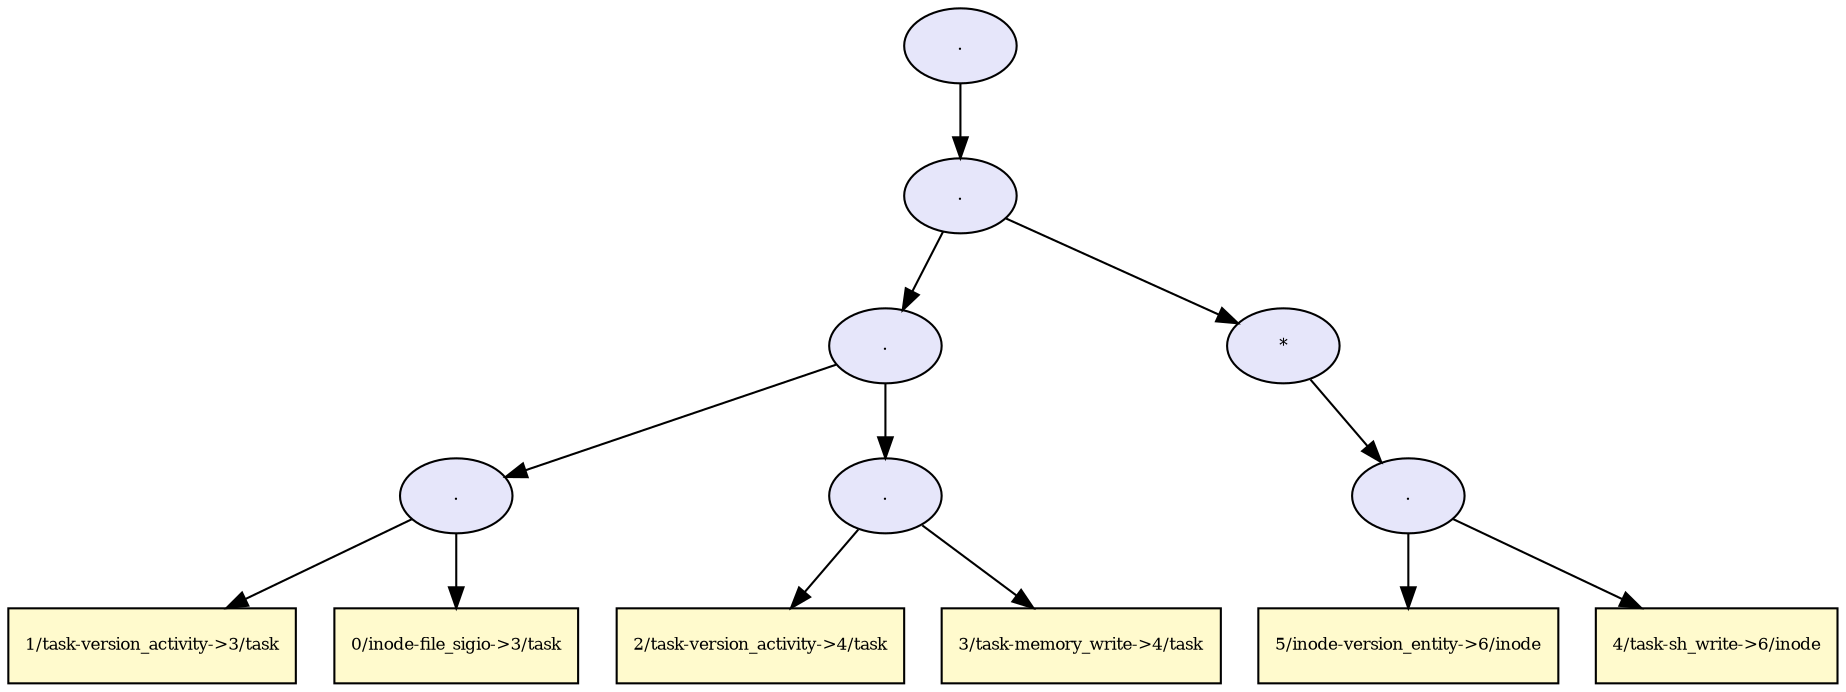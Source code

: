 digraph RGL__DirectedAdjacencyGraph {14[fontsize = 8,label = ".",shape = ellipse, fillcolor="#e6e6fa", style = filled]

14 -> 13[fontsize = 8, color="#000000"]

13[fontsize = 8,label = ".",shape = ellipse, fillcolor="#e6e6fa", style = filled]

13 -> 7[fontsize = 8, color="#000000"]

7[fontsize = 8,label = ".",shape = ellipse, fillcolor="#e6e6fa", style = filled]

7 -> 2[fontsize = 8, color="#000000"]

2[fontsize = 8,label = ".",shape = ellipse, fillcolor="#e6e6fa", style = filled]

2 -> 0[fontsize = 8, color="#000000"]

0[fontsize = 8,label = "1/task-version_activity->3/task",shape = rectangle, fillcolor="#fffacd", style = filled]

2 -> 1[fontsize = 8, color="#000000"]

1[fontsize = 8,label = "0/inode-file_sigio->3/task",shape = rectangle, fillcolor="#fffacd", style = filled]

7 -> 6[fontsize = 8, color="#000000"]

6[fontsize = 8,label = ".",shape = ellipse, fillcolor="#e6e6fa", style = filled]

6 -> 4[fontsize = 8, color="#000000"]

4[fontsize = 8,label = "2/task-version_activity->4/task",shape = rectangle, fillcolor="#fffacd", style = filled]

6 -> 5[fontsize = 8, color="#000000"]

5[fontsize = 8,label = "3/task-memory_write->4/task",shape = rectangle, fillcolor="#fffacd", style = filled]

13 -> 12[fontsize = 8, color="#000000"]

12[fontsize = 8,label = "*",shape = ellipse, fillcolor="#e6e6fa", style = filled]

12 -> 10[fontsize = 8, color="#000000"]

10[fontsize = 8,label = ".",shape = ellipse, fillcolor="#e6e6fa", style = filled]

10 -> 8[fontsize = 8, color="#000000"]

8[fontsize = 8,label = "5/inode-version_entity->6/inode",shape = rectangle, fillcolor="#fffacd", style = filled]

10 -> 9[fontsize = 8, color="#000000"]

9[fontsize = 8,label = "4/task-sh_write->6/inode",shape = rectangle, fillcolor="#fffacd", style = filled]

}